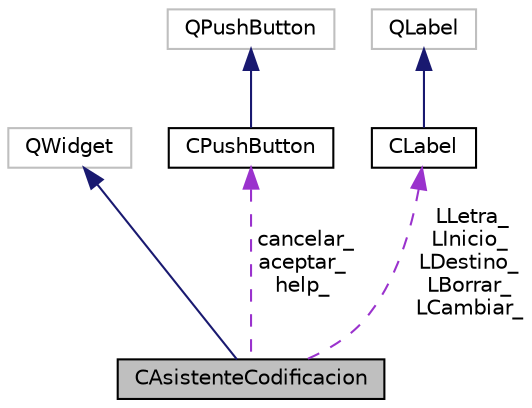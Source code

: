 digraph "CAsistenteCodificacion"
{
  edge [fontname="Helvetica",fontsize="10",labelfontname="Helvetica",labelfontsize="10"];
  node [fontname="Helvetica",fontsize="10",shape=record];
  Node1 [label="CAsistenteCodificacion",height=0.2,width=0.4,color="black", fillcolor="grey75", style="filled", fontcolor="black"];
  Node2 -> Node1 [dir="back",color="midnightblue",fontsize="10",style="solid",fontname="Helvetica"];
  Node2 [label="QWidget",height=0.2,width=0.4,color="grey75", fillcolor="white", style="filled"];
  Node3 -> Node1 [dir="back",color="darkorchid3",fontsize="10",style="dashed",label=" cancelar_\naceptar_\nhelp_" ,fontname="Helvetica"];
  Node3 [label="CPushButton",height=0.2,width=0.4,color="black", fillcolor="white", style="filled",URL="$classCPushButton.html"];
  Node4 -> Node3 [dir="back",color="midnightblue",fontsize="10",style="solid",fontname="Helvetica"];
  Node4 [label="QPushButton",height=0.2,width=0.4,color="grey75", fillcolor="white", style="filled"];
  Node5 -> Node1 [dir="back",color="darkorchid3",fontsize="10",style="dashed",label=" LLetra_\nLInicio_\nLDestino_\nLBorrar_\nLCambiar_" ,fontname="Helvetica"];
  Node5 [label="CLabel",height=0.2,width=0.4,color="black", fillcolor="white", style="filled",URL="$classCLabel.html"];
  Node6 -> Node5 [dir="back",color="midnightblue",fontsize="10",style="solid",fontname="Helvetica"];
  Node6 [label="QLabel",height=0.2,width=0.4,color="grey75", fillcolor="white", style="filled"];
}
